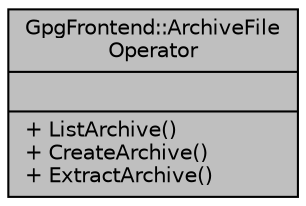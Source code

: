 digraph "GpgFrontend::ArchiveFileOperator"
{
 // INTERACTIVE_SVG=YES
 // LATEX_PDF_SIZE
  edge [fontname="Helvetica",fontsize="10",labelfontname="Helvetica",labelfontsize="10"];
  node [fontname="Helvetica",fontsize="10",shape=record];
  Node1 [label="{GpgFrontend::ArchiveFile\lOperator\n||+ ListArchive()\l+ CreateArchive()\l+ ExtractArchive()\l}",height=0.2,width=0.4,color="black", fillcolor="grey75", style="filled", fontcolor="black",tooltip=" "];
}
